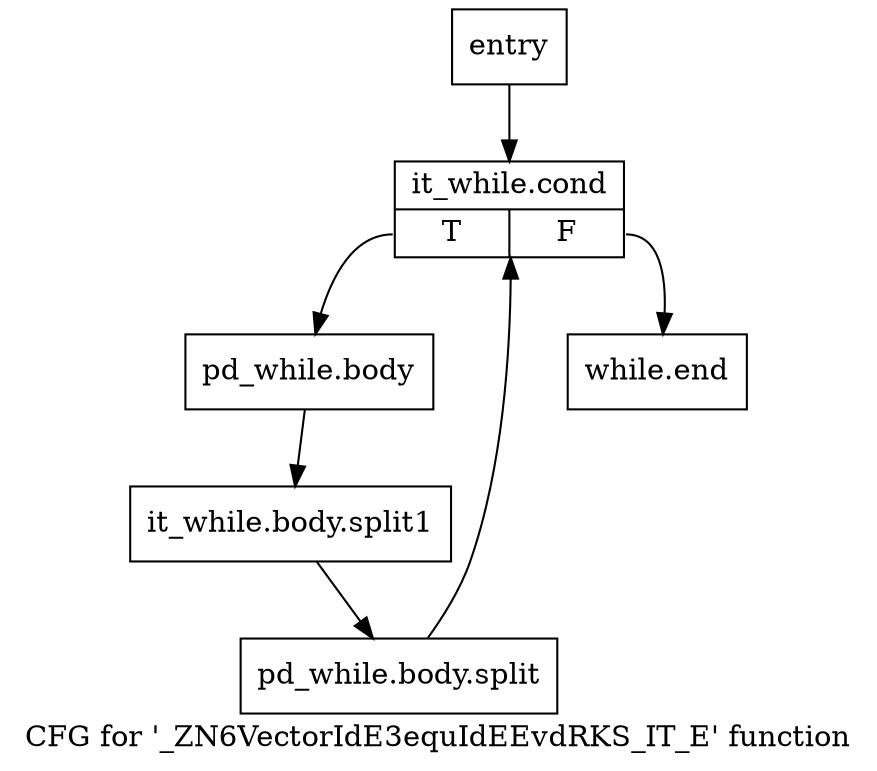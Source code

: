 digraph "CFG for '_ZN6VectorIdE3equIdEEvdRKS_IT_E' function" {
	label="CFG for '_ZN6VectorIdE3equIdEEvdRKS_IT_E' function";

	Node0x852a460 [shape=record,label="{entry}"];
	Node0x852a460 -> Node0x852a4b0;
	Node0x852a4b0 [shape=record,label="{it_while.cond|{<s0>T|<s1>F}}"];
	Node0x852a4b0:s0 -> Node0x852a500;
	Node0x852a4b0:s1 -> Node0x852a550;
	Node0x852a500 [shape=record,label="{pd_while.body}"];
	Node0x852a500 -> Node0xc3c5ef0;
	Node0xc3c5ef0 [shape=record,label="{it_while.body.split1}"];
	Node0xc3c5ef0 -> Node0xc47be90;
	Node0xc47be90 [shape=record,label="{pd_while.body.split}"];
	Node0xc47be90 -> Node0x852a4b0;
	Node0x852a550 [shape=record,label="{while.end}"];
}
